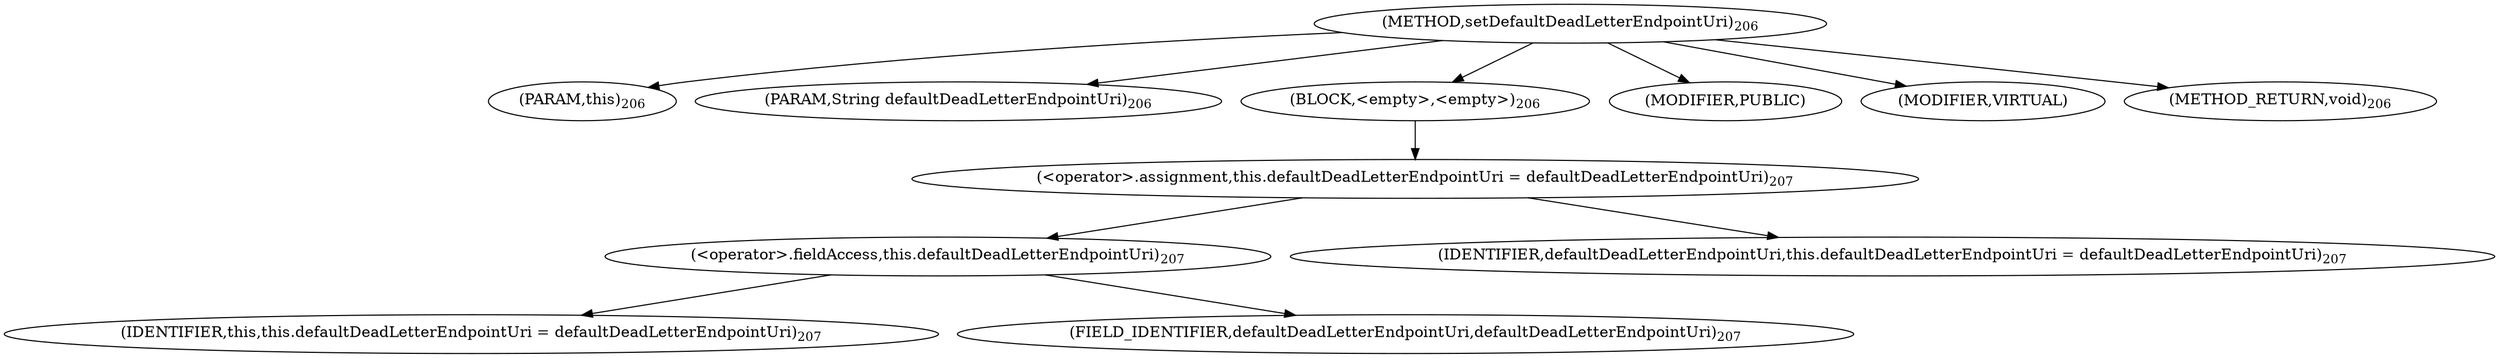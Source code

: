 digraph "setDefaultDeadLetterEndpointUri" {  
"471" [label = <(METHOD,setDefaultDeadLetterEndpointUri)<SUB>206</SUB>> ]
"59" [label = <(PARAM,this)<SUB>206</SUB>> ]
"472" [label = <(PARAM,String defaultDeadLetterEndpointUri)<SUB>206</SUB>> ]
"473" [label = <(BLOCK,&lt;empty&gt;,&lt;empty&gt;)<SUB>206</SUB>> ]
"474" [label = <(&lt;operator&gt;.assignment,this.defaultDeadLetterEndpointUri = defaultDeadLetterEndpointUri)<SUB>207</SUB>> ]
"475" [label = <(&lt;operator&gt;.fieldAccess,this.defaultDeadLetterEndpointUri)<SUB>207</SUB>> ]
"58" [label = <(IDENTIFIER,this,this.defaultDeadLetterEndpointUri = defaultDeadLetterEndpointUri)<SUB>207</SUB>> ]
"476" [label = <(FIELD_IDENTIFIER,defaultDeadLetterEndpointUri,defaultDeadLetterEndpointUri)<SUB>207</SUB>> ]
"477" [label = <(IDENTIFIER,defaultDeadLetterEndpointUri,this.defaultDeadLetterEndpointUri = defaultDeadLetterEndpointUri)<SUB>207</SUB>> ]
"478" [label = <(MODIFIER,PUBLIC)> ]
"479" [label = <(MODIFIER,VIRTUAL)> ]
"480" [label = <(METHOD_RETURN,void)<SUB>206</SUB>> ]
  "471" -> "59" 
  "471" -> "472" 
  "471" -> "473" 
  "471" -> "478" 
  "471" -> "479" 
  "471" -> "480" 
  "473" -> "474" 
  "474" -> "475" 
  "474" -> "477" 
  "475" -> "58" 
  "475" -> "476" 
}
